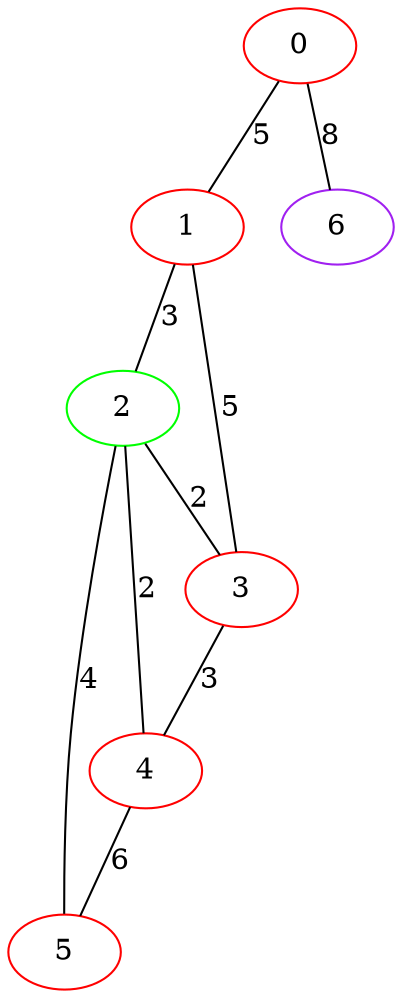 graph "" {
0 [color=red, weight=1];
1 [color=red, weight=1];
2 [color=green, weight=2];
3 [color=red, weight=1];
4 [color=red, weight=1];
5 [color=red, weight=1];
6 [color=purple, weight=4];
0 -- 1  [key=0, label=5];
0 -- 6  [key=0, label=8];
1 -- 2  [key=0, label=3];
1 -- 3  [key=0, label=5];
2 -- 3  [key=0, label=2];
2 -- 4  [key=0, label=2];
2 -- 5  [key=0, label=4];
3 -- 4  [key=0, label=3];
4 -- 5  [key=0, label=6];
}
